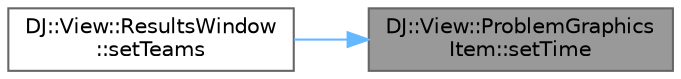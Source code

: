 digraph "DJ::View::ProblemGraphicsItem::setTime"
{
 // LATEX_PDF_SIZE
  bgcolor="transparent";
  edge [fontname=Helvetica,fontsize=10,labelfontname=Helvetica,labelfontsize=10];
  node [fontname=Helvetica,fontsize=10,shape=box,height=0.2,width=0.4];
  rankdir="RL";
  Node1 [id="Node000001",label="DJ::View::ProblemGraphics\lItem::setTime",height=0.2,width=0.4,color="gray40", fillcolor="grey60", style="filled", fontcolor="black",tooltip="Sets the time taken for this problem."];
  Node1 -> Node2 [id="edge1_Node000001_Node000002",dir="back",color="steelblue1",style="solid",tooltip=" "];
  Node2 [id="Node000002",label="DJ::View::ResultsWindow\l::setTeams",height=0.2,width=0.4,color="grey40", fillcolor="white", style="filled",URL="$class_d_j_1_1_view_1_1_results_window.html#a10ea2cf32e0293df0d552091c7e8fc38",tooltip="Sets the teams."];
}

